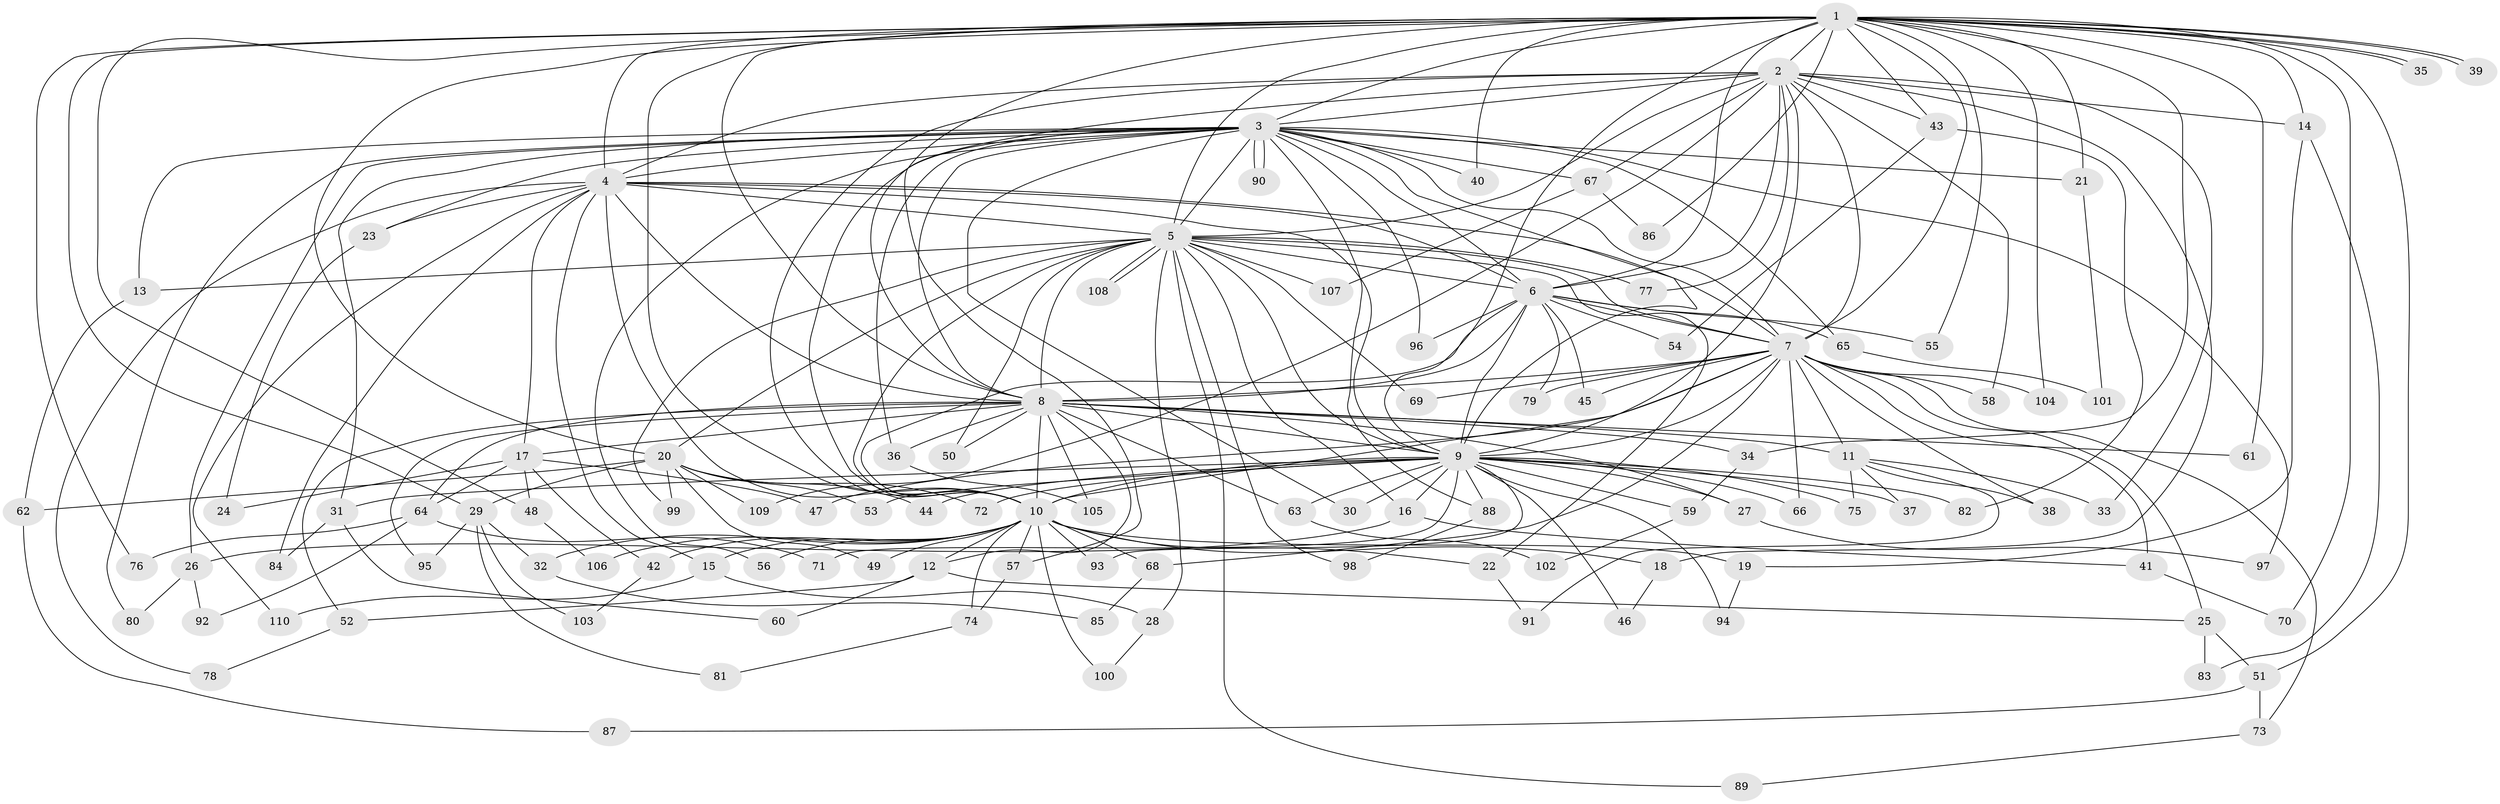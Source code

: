 // Generated by graph-tools (version 1.1) at 2025/01/03/09/25 03:01:15]
// undirected, 110 vertices, 245 edges
graph export_dot {
graph [start="1"]
  node [color=gray90,style=filled];
  1;
  2;
  3;
  4;
  5;
  6;
  7;
  8;
  9;
  10;
  11;
  12;
  13;
  14;
  15;
  16;
  17;
  18;
  19;
  20;
  21;
  22;
  23;
  24;
  25;
  26;
  27;
  28;
  29;
  30;
  31;
  32;
  33;
  34;
  35;
  36;
  37;
  38;
  39;
  40;
  41;
  42;
  43;
  44;
  45;
  46;
  47;
  48;
  49;
  50;
  51;
  52;
  53;
  54;
  55;
  56;
  57;
  58;
  59;
  60;
  61;
  62;
  63;
  64;
  65;
  66;
  67;
  68;
  69;
  70;
  71;
  72;
  73;
  74;
  75;
  76;
  77;
  78;
  79;
  80;
  81;
  82;
  83;
  84;
  85;
  86;
  87;
  88;
  89;
  90;
  91;
  92;
  93;
  94;
  95;
  96;
  97;
  98;
  99;
  100;
  101;
  102;
  103;
  104;
  105;
  106;
  107;
  108;
  109;
  110;
  1 -- 2;
  1 -- 3;
  1 -- 4;
  1 -- 5;
  1 -- 6;
  1 -- 7;
  1 -- 8;
  1 -- 9;
  1 -- 10;
  1 -- 14;
  1 -- 20;
  1 -- 21;
  1 -- 29;
  1 -- 34;
  1 -- 35;
  1 -- 35;
  1 -- 39;
  1 -- 39;
  1 -- 40;
  1 -- 43;
  1 -- 48;
  1 -- 51;
  1 -- 55;
  1 -- 57;
  1 -- 61;
  1 -- 70;
  1 -- 76;
  1 -- 86;
  1 -- 104;
  2 -- 3;
  2 -- 4;
  2 -- 5;
  2 -- 6;
  2 -- 7;
  2 -- 8;
  2 -- 9;
  2 -- 10;
  2 -- 14;
  2 -- 18;
  2 -- 33;
  2 -- 43;
  2 -- 58;
  2 -- 67;
  2 -- 77;
  2 -- 109;
  3 -- 4;
  3 -- 5;
  3 -- 6;
  3 -- 7;
  3 -- 8;
  3 -- 9;
  3 -- 10;
  3 -- 13;
  3 -- 21;
  3 -- 23;
  3 -- 26;
  3 -- 30;
  3 -- 31;
  3 -- 36;
  3 -- 40;
  3 -- 56;
  3 -- 65;
  3 -- 67;
  3 -- 80;
  3 -- 88;
  3 -- 90;
  3 -- 90;
  3 -- 96;
  3 -- 97;
  4 -- 5;
  4 -- 6;
  4 -- 7;
  4 -- 8;
  4 -- 9;
  4 -- 10;
  4 -- 15;
  4 -- 17;
  4 -- 23;
  4 -- 78;
  4 -- 84;
  4 -- 110;
  5 -- 6;
  5 -- 7;
  5 -- 8;
  5 -- 9;
  5 -- 10;
  5 -- 13;
  5 -- 16;
  5 -- 20;
  5 -- 22;
  5 -- 28;
  5 -- 50;
  5 -- 69;
  5 -- 77;
  5 -- 89;
  5 -- 98;
  5 -- 99;
  5 -- 107;
  5 -- 108;
  5 -- 108;
  6 -- 7;
  6 -- 8;
  6 -- 9;
  6 -- 10;
  6 -- 45;
  6 -- 54;
  6 -- 55;
  6 -- 65;
  6 -- 79;
  6 -- 96;
  7 -- 8;
  7 -- 9;
  7 -- 10;
  7 -- 11;
  7 -- 25;
  7 -- 38;
  7 -- 41;
  7 -- 45;
  7 -- 47;
  7 -- 58;
  7 -- 66;
  7 -- 68;
  7 -- 69;
  7 -- 73;
  7 -- 79;
  7 -- 104;
  8 -- 9;
  8 -- 10;
  8 -- 11;
  8 -- 12;
  8 -- 17;
  8 -- 27;
  8 -- 34;
  8 -- 36;
  8 -- 50;
  8 -- 52;
  8 -- 61;
  8 -- 63;
  8 -- 64;
  8 -- 95;
  8 -- 105;
  9 -- 10;
  9 -- 16;
  9 -- 27;
  9 -- 30;
  9 -- 31;
  9 -- 37;
  9 -- 44;
  9 -- 46;
  9 -- 53;
  9 -- 59;
  9 -- 63;
  9 -- 66;
  9 -- 71;
  9 -- 72;
  9 -- 75;
  9 -- 82;
  9 -- 88;
  9 -- 93;
  9 -- 94;
  10 -- 12;
  10 -- 15;
  10 -- 18;
  10 -- 19;
  10 -- 22;
  10 -- 32;
  10 -- 42;
  10 -- 49;
  10 -- 56;
  10 -- 57;
  10 -- 68;
  10 -- 74;
  10 -- 93;
  10 -- 100;
  10 -- 106;
  11 -- 33;
  11 -- 37;
  11 -- 38;
  11 -- 75;
  11 -- 91;
  12 -- 25;
  12 -- 52;
  12 -- 60;
  13 -- 62;
  14 -- 19;
  14 -- 83;
  15 -- 28;
  15 -- 110;
  16 -- 26;
  16 -- 41;
  17 -- 24;
  17 -- 42;
  17 -- 47;
  17 -- 48;
  17 -- 64;
  18 -- 46;
  19 -- 94;
  20 -- 29;
  20 -- 44;
  20 -- 49;
  20 -- 53;
  20 -- 62;
  20 -- 72;
  20 -- 99;
  20 -- 109;
  21 -- 101;
  22 -- 91;
  23 -- 24;
  25 -- 51;
  25 -- 83;
  26 -- 80;
  26 -- 92;
  27 -- 97;
  28 -- 100;
  29 -- 32;
  29 -- 81;
  29 -- 95;
  29 -- 103;
  31 -- 60;
  31 -- 84;
  32 -- 85;
  34 -- 59;
  36 -- 105;
  41 -- 70;
  42 -- 103;
  43 -- 54;
  43 -- 82;
  48 -- 106;
  51 -- 73;
  51 -- 87;
  52 -- 78;
  57 -- 74;
  59 -- 102;
  62 -- 87;
  63 -- 102;
  64 -- 71;
  64 -- 76;
  64 -- 92;
  65 -- 101;
  67 -- 86;
  67 -- 107;
  68 -- 85;
  73 -- 89;
  74 -- 81;
  88 -- 98;
}
